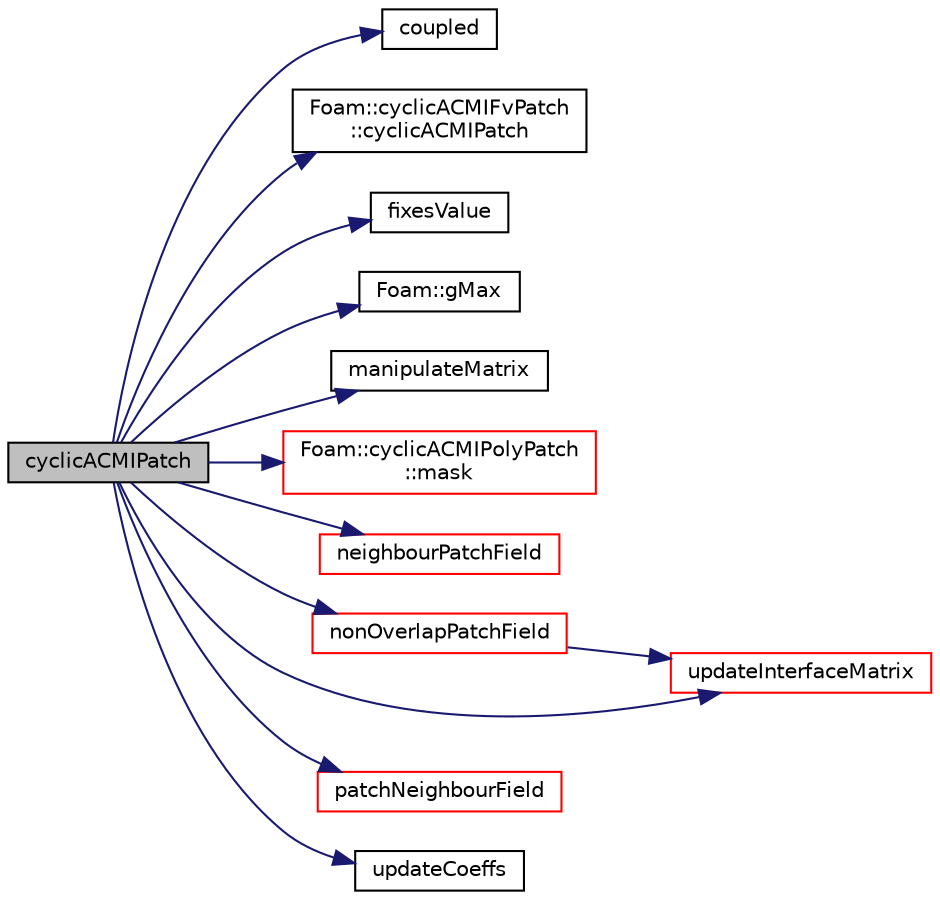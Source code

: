 digraph "cyclicACMIPatch"
{
  bgcolor="transparent";
  edge [fontname="Helvetica",fontsize="10",labelfontname="Helvetica",labelfontsize="10"];
  node [fontname="Helvetica",fontsize="10",shape=record];
  rankdir="LR";
  Node1 [label="cyclicACMIPatch",height=0.2,width=0.4,color="black", fillcolor="grey75", style="filled", fontcolor="black"];
  Node1 -> Node2 [color="midnightblue",fontsize="10",style="solid",fontname="Helvetica"];
  Node2 [label="coupled",height=0.2,width=0.4,color="black",URL="$a00457.html#acfe51ad7322334dcaa65f0cbdfe3b3c5",tooltip="Return true if coupled. Note that the underlying patch. "];
  Node1 -> Node3 [color="midnightblue",fontsize="10",style="solid",fontname="Helvetica"];
  Node3 [label="Foam::cyclicACMIFvPatch\l::cyclicACMIPatch",height=0.2,width=0.4,color="black",URL="$a00456.html#ad03a1336a4ae3957212a693300bd474c",tooltip="Return local reference cast into the cyclic patch. "];
  Node1 -> Node4 [color="midnightblue",fontsize="10",style="solid",fontname="Helvetica"];
  Node4 [label="fixesValue",height=0.2,width=0.4,color="black",URL="$a00457.html#a9152d7ac14e99b9ab7d502f81a9373a4",tooltip="Return true if this patch field fixes a value. "];
  Node1 -> Node5 [color="midnightblue",fontsize="10",style="solid",fontname="Helvetica"];
  Node5 [label="Foam::gMax",height=0.2,width=0.4,color="black",URL="$a10887.html#ae8d631fb8e841947408bb711abfb1e67"];
  Node1 -> Node6 [color="midnightblue",fontsize="10",style="solid",fontname="Helvetica"];
  Node6 [label="manipulateMatrix",height=0.2,width=0.4,color="black",URL="$a00457.html#a918a7a9b6883ae2da430decb238332e0",tooltip="Manipulate matrix. "];
  Node1 -> Node7 [color="midnightblue",fontsize="10",style="solid",fontname="Helvetica"];
  Node7 [label="Foam::cyclicACMIPolyPatch\l::mask",height=0.2,width=0.4,color="red",URL="$a00465.html#a1e5b47cefdaa80e24f92c78c104bba8b",tooltip="Mask field where 1 = overlap, 0 = no-overlap. "];
  Node1 -> Node8 [color="midnightblue",fontsize="10",style="solid",fontname="Helvetica"];
  Node8 [label="neighbourPatchField",height=0.2,width=0.4,color="red",URL="$a00457.html#ab7447f5d67c21df1fcda281e82db397c",tooltip="Return reference to neighbour patchField. "];
  Node1 -> Node9 [color="midnightblue",fontsize="10",style="solid",fontname="Helvetica"];
  Node9 [label="nonOverlapPatchField",height=0.2,width=0.4,color="red",URL="$a00457.html#adf563159dabca4c8c66f2b8270bbcb5a",tooltip="Return reference to non-overlapping patchField. "];
  Node9 -> Node10 [color="midnightblue",fontsize="10",style="solid",fontname="Helvetica"];
  Node10 [label="updateInterfaceMatrix",height=0.2,width=0.4,color="red",URL="$a00457.html#a3b5b6785a1111fdddd5e701dbf498a34",tooltip="Update result field based on interface functionality. "];
  Node1 -> Node11 [color="midnightblue",fontsize="10",style="solid",fontname="Helvetica"];
  Node11 [label="patchNeighbourField",height=0.2,width=0.4,color="red",URL="$a00457.html#a8fe5ae87f45aa7d5548d6503d803e4f1",tooltip="Return neighbour coupled internal cell data. "];
  Node1 -> Node12 [color="midnightblue",fontsize="10",style="solid",fontname="Helvetica"];
  Node12 [label="updateCoeffs",height=0.2,width=0.4,color="black",URL="$a00457.html#a7e24eafac629d3733181cd942d4c902f",tooltip="Update the coefficients associated with the patch field. "];
  Node1 -> Node10 [color="midnightblue",fontsize="10",style="solid",fontname="Helvetica"];
}
